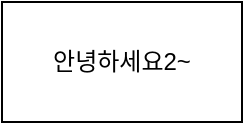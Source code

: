 <mxfile version="18.1.3" type="github">
  <diagram id="0zPpB72Q8EmpWvxqM8ny" name="Page-1">
    <mxGraphModel dx="3210" dy="1398" grid="1" gridSize="10" guides="1" tooltips="1" connect="1" arrows="1" fold="1" page="1" pageScale="1" pageWidth="1920" pageHeight="1200" math="0" shadow="0">
      <root>
        <mxCell id="0" />
        <mxCell id="1" parent="0" />
        <mxCell id="XJDLZ-DeIXX-5mi2pxhD-2" value="안녕하세요2~" style="rounded=0;whiteSpace=wrap;html=1;" vertex="1" parent="1">
          <mxGeometry x="350" y="710" width="120" height="60" as="geometry" />
        </mxCell>
      </root>
    </mxGraphModel>
  </diagram>
</mxfile>
